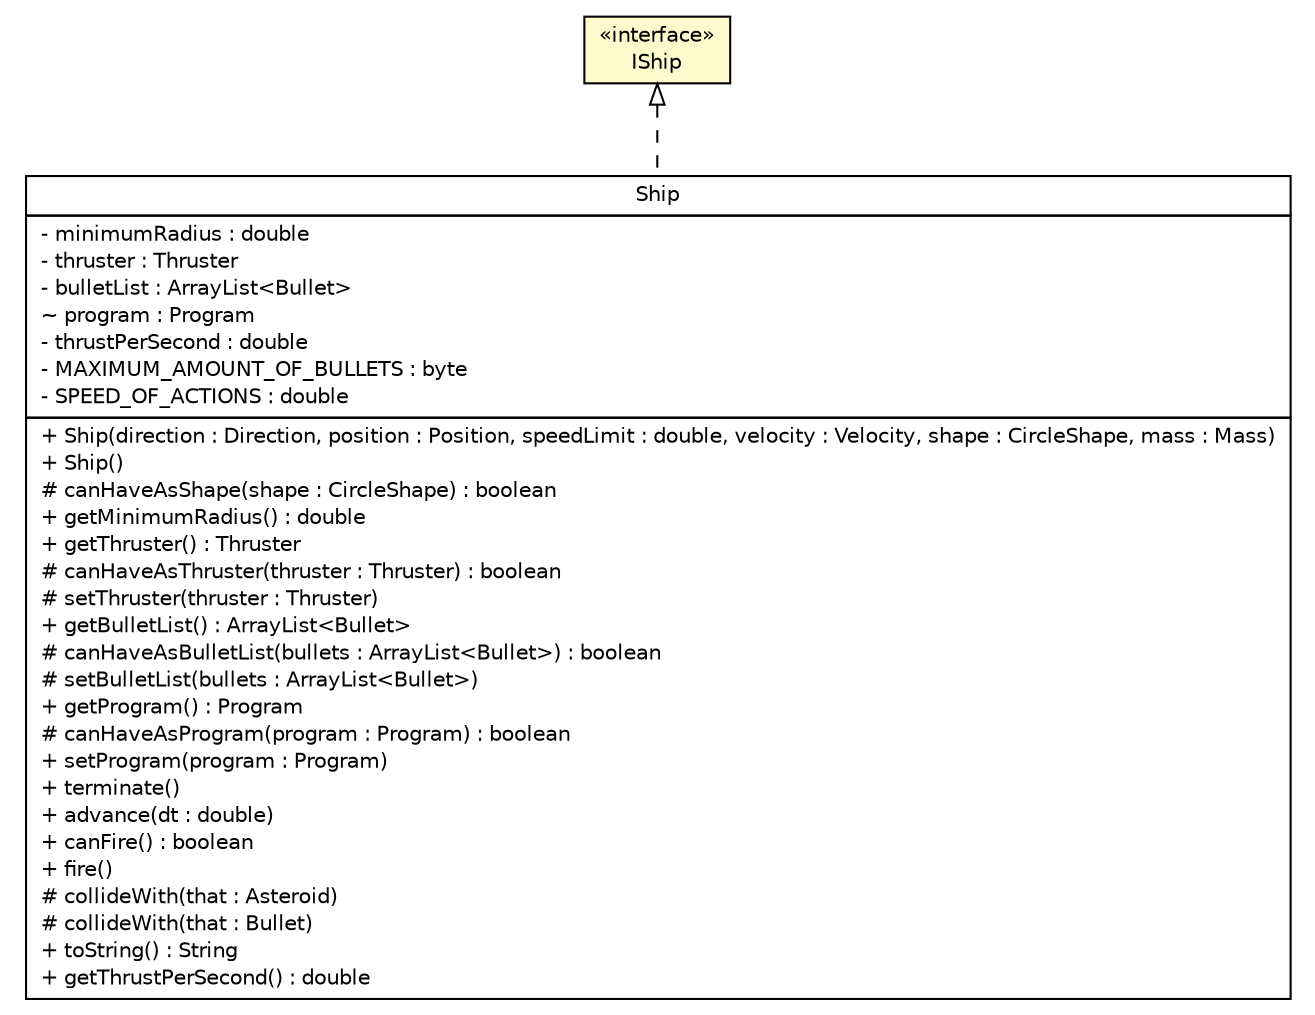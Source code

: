 #!/usr/local/bin/dot
#
# Class diagram 
# Generated by UMLGraph version R5_6 (http://www.umlgraph.org/)
#

digraph G {
	edge [fontname="Helvetica",fontsize=10,labelfontname="Helvetica",labelfontsize=10];
	node [fontname="Helvetica",fontsize=10,shape=plaintext];
	nodesep=0.25;
	ranksep=0.5;
	// model.IShip
	c11725 [label=<<table title="model.IShip" border="0" cellborder="1" cellspacing="0" cellpadding="2" port="p" bgcolor="lemonChiffon" href="./IShip.html">
		<tr><td><table border="0" cellspacing="0" cellpadding="1">
<tr><td align="center" balign="center"> &#171;interface&#187; </td></tr>
<tr><td align="center" balign="center"> IShip </td></tr>
		</table></td></tr>
		</table>>, URL="./IShip.html", fontname="Helvetica", fontcolor="black", fontsize=10.0];
	// world.entity.ship.Ship
	c11819 [label=<<table title="world.entity.ship.Ship" border="0" cellborder="1" cellspacing="0" cellpadding="2" port="p" href="../world/entity/ship/Ship.html">
		<tr><td><table border="0" cellspacing="0" cellpadding="1">
<tr><td align="center" balign="center"> Ship </td></tr>
		</table></td></tr>
		<tr><td><table border="0" cellspacing="0" cellpadding="1">
<tr><td align="left" balign="left"> - minimumRadius : double </td></tr>
<tr><td align="left" balign="left"> - thruster : Thruster </td></tr>
<tr><td align="left" balign="left"> - bulletList : ArrayList&lt;Bullet&gt; </td></tr>
<tr><td align="left" balign="left"> ~ program : Program </td></tr>
<tr><td align="left" balign="left"> - thrustPerSecond : double </td></tr>
<tr><td align="left" balign="left"> - MAXIMUM_AMOUNT_OF_BULLETS : byte </td></tr>
<tr><td align="left" balign="left"> - SPEED_OF_ACTIONS : double </td></tr>
		</table></td></tr>
		<tr><td><table border="0" cellspacing="0" cellpadding="1">
<tr><td align="left" balign="left"> + Ship(direction : Direction, position : Position, speedLimit : double, velocity : Velocity, shape : CircleShape, mass : Mass) </td></tr>
<tr><td align="left" balign="left"> + Ship() </td></tr>
<tr><td align="left" balign="left"> # canHaveAsShape(shape : CircleShape) : boolean </td></tr>
<tr><td align="left" balign="left"> + getMinimumRadius() : double </td></tr>
<tr><td align="left" balign="left"> + getThruster() : Thruster </td></tr>
<tr><td align="left" balign="left"> # canHaveAsThruster(thruster : Thruster) : boolean </td></tr>
<tr><td align="left" balign="left"> # setThruster(thruster : Thruster) </td></tr>
<tr><td align="left" balign="left"> + getBulletList() : ArrayList&lt;Bullet&gt; </td></tr>
<tr><td align="left" balign="left"> # canHaveAsBulletList(bullets : ArrayList&lt;Bullet&gt;) : boolean </td></tr>
<tr><td align="left" balign="left"> # setBulletList(bullets : ArrayList&lt;Bullet&gt;) </td></tr>
<tr><td align="left" balign="left"> + getProgram() : Program </td></tr>
<tr><td align="left" balign="left"> # canHaveAsProgram(program : Program) : boolean </td></tr>
<tr><td align="left" balign="left"> + setProgram(program : Program) </td></tr>
<tr><td align="left" balign="left"> + terminate() </td></tr>
<tr><td align="left" balign="left"> + advance(dt : double) </td></tr>
<tr><td align="left" balign="left"> + canFire() : boolean </td></tr>
<tr><td align="left" balign="left"> + fire() </td></tr>
<tr><td align="left" balign="left"> # collideWith(that : Asteroid) </td></tr>
<tr><td align="left" balign="left"> # collideWith(that : Bullet) </td></tr>
<tr><td align="left" balign="left"> + toString() : String </td></tr>
<tr><td align="left" balign="left"> + getThrustPerSecond() : double </td></tr>
		</table></td></tr>
		</table>>, URL="../world/entity/ship/Ship.html", fontname="Helvetica", fontcolor="black", fontsize=10.0];
	//world.entity.ship.Ship implements model.IShip
	c11725:p -> c11819:p [dir=back,arrowtail=empty,style=dashed];
}

